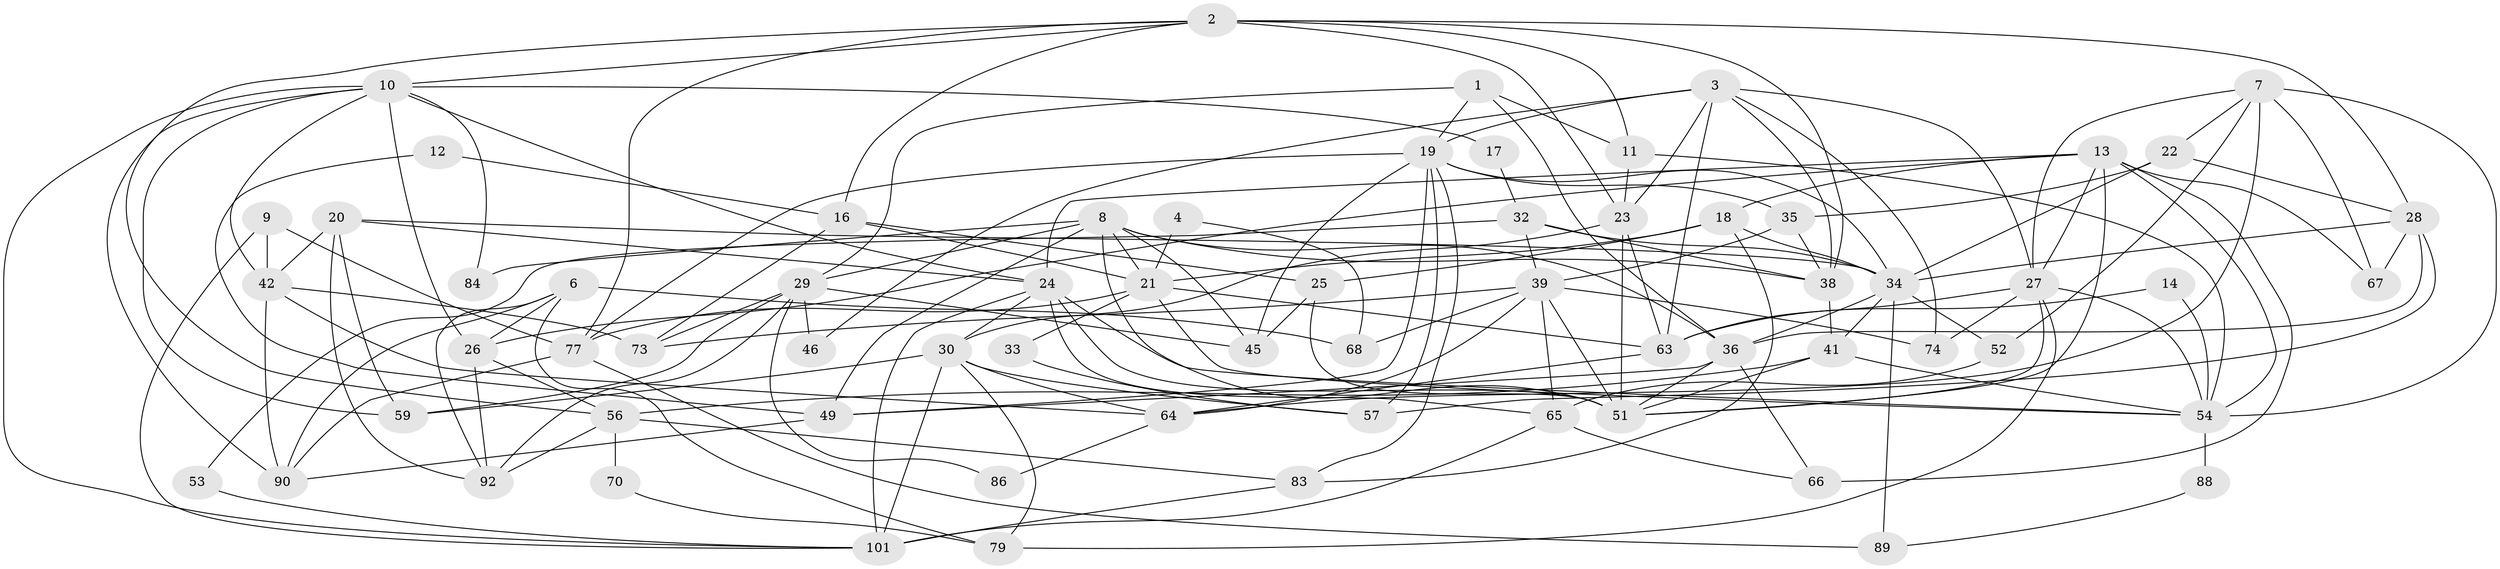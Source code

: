 // original degree distribution, {3: 0.2336448598130841, 6: 0.102803738317757, 4: 0.3177570093457944, 2: 0.14953271028037382, 5: 0.14018691588785046, 7: 0.037383177570093455, 8: 0.018691588785046728}
// Generated by graph-tools (version 1.1) at 2025/42/03/06/25 10:42:00]
// undirected, 66 vertices, 167 edges
graph export_dot {
graph [start="1"]
  node [color=gray90,style=filled];
  1 [super="+60"];
  2 [super="+82"];
  3 [super="+5"];
  4;
  6 [super="+48"];
  7 [super="+40"];
  8 [super="+107"];
  9 [super="+15"];
  10 [super="+80"];
  11 [super="+76"];
  12;
  13 [super="+43"];
  14;
  16 [super="+50"];
  17;
  18 [super="+62"];
  19 [super="+61"];
  20 [super="+58"];
  21 [super="+69"];
  22 [super="+102"];
  23 [super="+37"];
  24 [super="+93"];
  25 [super="+71"];
  26 [super="+44"];
  27 [super="+75"];
  28 [super="+106"];
  29 [super="+47"];
  30 [super="+31"];
  32 [super="+97"];
  33;
  34 [super="+95"];
  35;
  36 [super="+91"];
  38 [super="+81"];
  39 [super="+96"];
  41;
  42 [super="+87"];
  45;
  46;
  49 [super="+103"];
  51 [super="+55"];
  52;
  53;
  54 [super="+100"];
  56 [super="+105"];
  57;
  59 [super="+85"];
  63 [super="+98"];
  64;
  65 [super="+99"];
  66;
  67 [super="+72"];
  68;
  70;
  73;
  74;
  77 [super="+78"];
  79 [super="+104"];
  83;
  84;
  86;
  88;
  89;
  90;
  92 [super="+94"];
  101;
  1 -- 29;
  1 -- 19;
  1 -- 36;
  1 -- 11;
  2 -- 16;
  2 -- 28;
  2 -- 56;
  2 -- 77;
  2 -- 23;
  2 -- 11;
  2 -- 38;
  2 -- 10;
  3 -- 27;
  3 -- 74;
  3 -- 23;
  3 -- 19;
  3 -- 38;
  3 -- 46;
  3 -- 63;
  4 -- 21;
  4 -- 68;
  6 -- 90;
  6 -- 92;
  6 -- 68;
  6 -- 79;
  6 -- 26;
  7 -- 22;
  7 -- 64;
  7 -- 52;
  7 -- 67;
  7 -- 27;
  7 -- 54;
  8 -- 51;
  8 -- 45;
  8 -- 21;
  8 -- 49;
  8 -- 36;
  8 -- 84;
  8 -- 38;
  8 -- 29;
  9 -- 101;
  9 -- 77;
  9 -- 42;
  10 -- 101;
  10 -- 24;
  10 -- 17;
  10 -- 84;
  10 -- 90;
  10 -- 42;
  10 -- 59;
  10 -- 26;
  11 -- 54;
  11 -- 23;
  12 -- 49;
  12 -- 16;
  13 -- 24;
  13 -- 27;
  13 -- 66;
  13 -- 67;
  13 -- 51;
  13 -- 18;
  13 -- 54;
  13 -- 26;
  14 -- 63;
  14 -- 54;
  16 -- 73;
  16 -- 21;
  16 -- 25;
  17 -- 32;
  18 -- 83;
  18 -- 21;
  18 -- 34;
  18 -- 25;
  19 -- 34;
  19 -- 83;
  19 -- 35;
  19 -- 49;
  19 -- 57;
  19 -- 45;
  19 -- 77;
  20 -- 24;
  20 -- 42;
  20 -- 59;
  20 -- 34;
  20 -- 92;
  21 -- 63;
  21 -- 77;
  21 -- 33;
  21 -- 54;
  22 -- 35;
  22 -- 34;
  22 -- 28;
  23 -- 51;
  23 -- 30;
  23 -- 63;
  24 -- 54 [weight=2];
  24 -- 65;
  24 -- 51 [weight=2];
  24 -- 101;
  24 -- 30;
  25 -- 45;
  25 -- 51;
  26 -- 92;
  26 -- 56;
  27 -- 54;
  27 -- 51;
  27 -- 74;
  27 -- 79;
  27 -- 63;
  28 -- 67;
  28 -- 36;
  28 -- 57;
  28 -- 34;
  29 -- 45;
  29 -- 59;
  29 -- 86;
  29 -- 73;
  29 -- 46;
  29 -- 92;
  30 -- 101;
  30 -- 64;
  30 -- 79;
  30 -- 57;
  30 -- 59 [weight=2];
  32 -- 34;
  32 -- 53;
  32 -- 38;
  32 -- 39;
  33 -- 57;
  34 -- 52;
  34 -- 41;
  34 -- 89;
  34 -- 36;
  35 -- 39;
  35 -- 38;
  36 -- 49;
  36 -- 66;
  36 -- 51;
  38 -- 41;
  39 -- 74;
  39 -- 64;
  39 -- 65;
  39 -- 51;
  39 -- 68;
  39 -- 73;
  41 -- 54;
  41 -- 51;
  41 -- 56;
  42 -- 90;
  42 -- 64;
  42 -- 73;
  49 -- 90;
  52 -- 65;
  53 -- 101;
  54 -- 88;
  56 -- 70;
  56 -- 83;
  56 -- 92;
  63 -- 64;
  64 -- 86;
  65 -- 66;
  65 -- 101;
  70 -- 79;
  77 -- 89;
  77 -- 90;
  83 -- 101;
  88 -- 89;
}
